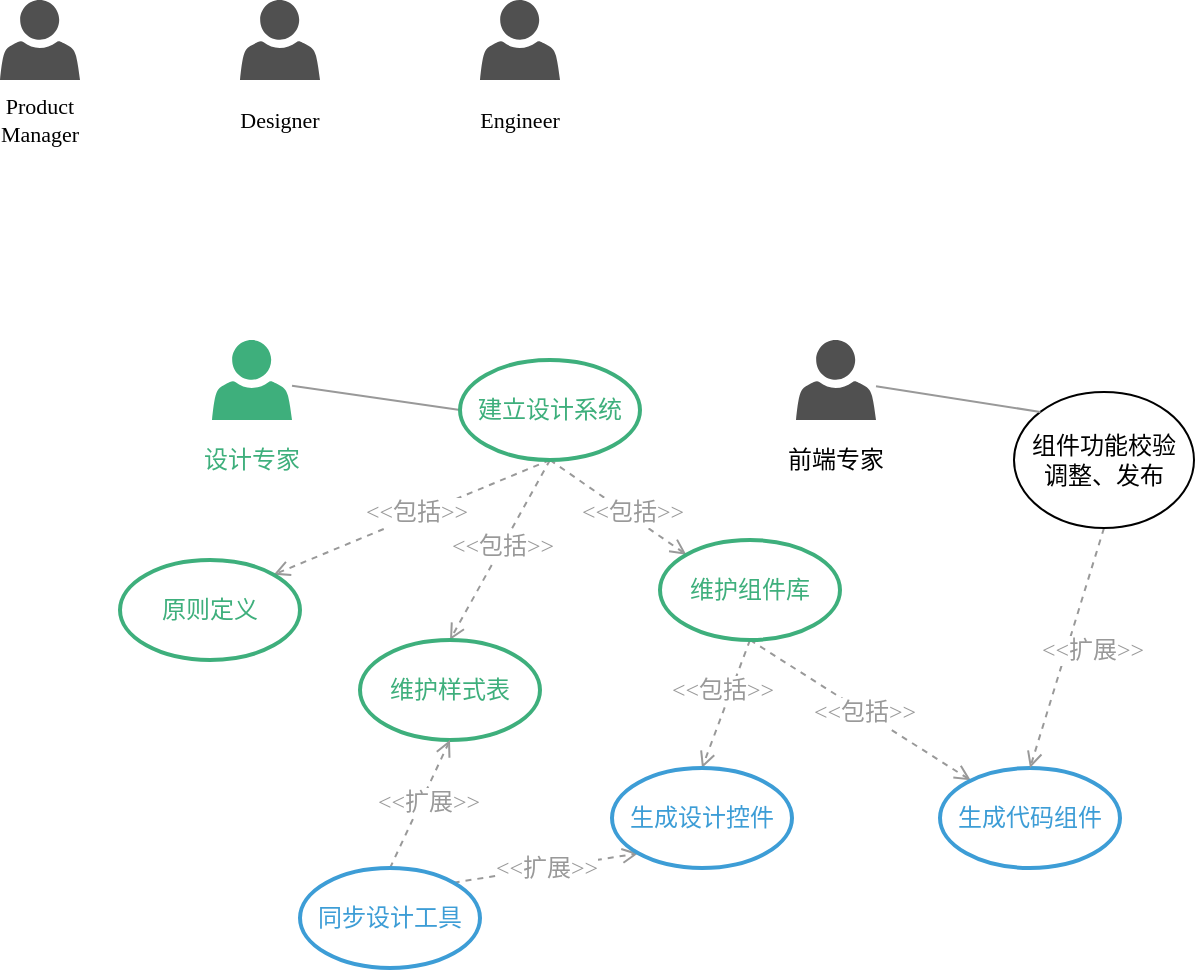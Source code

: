 <mxfile version="12.4.2" type="device" pages="1"><diagram id="Q9D-9NPihH9y2r2SQ0L-" name="第 1 页"><mxGraphModel dx="938" dy="680" grid="0" gridSize="10" guides="1" tooltips="1" connect="1" arrows="1" fold="1" page="1" pageScale="1" pageWidth="827" pageHeight="1169" math="0" shadow="0"><root><mxCell id="0"/><mxCell id="1" parent="0"/><mxCell id="SaUHuNP-8LwD-Z-7qmKQ-1" value="" style="pointerEvents=1;shadow=0;dashed=0;html=1;strokeColor=none;fillColor=#505050;labelPosition=center;verticalLabelPosition=bottom;verticalAlign=top;outlineConnect=0;align=center;shape=mxgraph.office.users.user;" vertex="1" parent="1"><mxGeometry x="80" width="40" height="40" as="geometry"/></mxCell><mxCell id="SaUHuNP-8LwD-Z-7qmKQ-2" value="Product Manager" style="text;html=1;strokeColor=none;fillColor=none;align=center;verticalAlign=middle;whiteSpace=wrap;rounded=0;fontFamily=Verdana;fontSize=11;" vertex="1" parent="1"><mxGeometry x="80" y="40" width="40" height="40" as="geometry"/></mxCell><mxCell id="SaUHuNP-8LwD-Z-7qmKQ-3" value="" style="pointerEvents=1;shadow=0;dashed=0;html=1;strokeColor=none;fillColor=#505050;labelPosition=center;verticalLabelPosition=bottom;verticalAlign=top;outlineConnect=0;align=center;shape=mxgraph.office.users.user;" vertex="1" parent="1"><mxGeometry x="200" width="40" height="40" as="geometry"/></mxCell><mxCell id="SaUHuNP-8LwD-Z-7qmKQ-4" value="Designer" style="text;html=1;strokeColor=none;fillColor=none;align=center;verticalAlign=middle;whiteSpace=wrap;rounded=0;fontFamily=Verdana;fontSize=11;" vertex="1" parent="1"><mxGeometry x="200" y="40" width="40" height="40" as="geometry"/></mxCell><mxCell id="SaUHuNP-8LwD-Z-7qmKQ-5" value="" style="pointerEvents=1;shadow=0;dashed=0;html=1;strokeColor=none;fillColor=#505050;labelPosition=center;verticalLabelPosition=bottom;verticalAlign=top;outlineConnect=0;align=center;shape=mxgraph.office.users.user;" vertex="1" parent="1"><mxGeometry x="320" width="40" height="40" as="geometry"/></mxCell><mxCell id="SaUHuNP-8LwD-Z-7qmKQ-6" value="Engineer" style="text;html=1;strokeColor=none;fillColor=none;align=center;verticalAlign=middle;whiteSpace=wrap;rounded=0;fontFamily=Verdana;fontSize=11;" vertex="1" parent="1"><mxGeometry x="320" y="40" width="40" height="40" as="geometry"/></mxCell><mxCell id="SaUHuNP-8LwD-Z-7qmKQ-18" value="" style="rounded=0;orthogonalLoop=1;jettySize=auto;html=1;fontFamily=PingFangSC;fontSize=12;entryX=0;entryY=0.5;entryDx=0;entryDy=0;horizontal=1;endArrow=none;endFill=0;strokeWidth=1;strokeColor=#999999;" edge="1" parent="1" source="SaUHuNP-8LwD-Z-7qmKQ-7" target="SaUHuNP-8LwD-Z-7qmKQ-9"><mxGeometry relative="1" as="geometry"><mxPoint x="240" y="220" as="targetPoint"/></mxGeometry></mxCell><mxCell id="SaUHuNP-8LwD-Z-7qmKQ-7" value="" style="pointerEvents=1;shadow=0;dashed=0;html=1;strokeColor=none;fillColor=#3EAF7C;labelPosition=center;verticalLabelPosition=bottom;verticalAlign=top;outlineConnect=0;align=center;shape=mxgraph.office.users.user;" vertex="1" parent="1"><mxGeometry x="186" y="170" width="40" height="40" as="geometry"/></mxCell><mxCell id="SaUHuNP-8LwD-Z-7qmKQ-8" value="设计专家" style="text;html=1;strokeColor=none;fillColor=none;align=center;verticalAlign=middle;whiteSpace=wrap;rounded=0;fontFamily=PingFangSC;fontSize=12;fontColor=#3EAF7C;" vertex="1" parent="1"><mxGeometry x="176" y="210" width="60" height="40" as="geometry"/></mxCell><mxCell id="SaUHuNP-8LwD-Z-7qmKQ-27" style="rounded=0;orthogonalLoop=1;jettySize=auto;html=1;exitX=0.5;exitY=1;exitDx=0;exitDy=0;entryX=1;entryY=0;entryDx=0;entryDy=0;dashed=1;endArrow=open;endFill=0;fontFamily=PingFangSC;fontSize=12;strokeColor=#999999;" edge="1" parent="1" source="SaUHuNP-8LwD-Z-7qmKQ-9" target="SaUHuNP-8LwD-Z-7qmKQ-15"><mxGeometry relative="1" as="geometry"/></mxCell><mxCell id="SaUHuNP-8LwD-Z-7qmKQ-33" value="&amp;lt;&amp;lt;包括&amp;gt;&amp;gt;" style="text;html=1;align=center;verticalAlign=middle;resizable=0;points=[];;labelBackgroundColor=#ffffff;fontSize=12;fontFamily=PingFangSC;fontColor=#999999;" vertex="1" connectable="0" parent="SaUHuNP-8LwD-Z-7qmKQ-27"><mxGeometry x="-0.039" y="-2" relative="1" as="geometry"><mxPoint as="offset"/></mxGeometry></mxCell><mxCell id="SaUHuNP-8LwD-Z-7qmKQ-28" style="edgeStyle=none;rounded=0;orthogonalLoop=1;jettySize=auto;html=1;exitX=0.5;exitY=1;exitDx=0;exitDy=0;entryX=0.5;entryY=0;entryDx=0;entryDy=0;dashed=1;endArrow=open;endFill=0;fontFamily=PingFangSC;fontSize=12;strokeColor=#999999;" edge="1" parent="1" source="SaUHuNP-8LwD-Z-7qmKQ-9" target="SaUHuNP-8LwD-Z-7qmKQ-10"><mxGeometry relative="1" as="geometry"/></mxCell><mxCell id="SaUHuNP-8LwD-Z-7qmKQ-32" value="&amp;lt;&amp;lt;包括&amp;gt;&amp;gt;" style="text;html=1;align=center;verticalAlign=middle;resizable=0;points=[];;labelBackgroundColor=#ffffff;fontSize=12;fontFamily=PingFangSC;fontColor=#999999;" vertex="1" connectable="0" parent="SaUHuNP-8LwD-Z-7qmKQ-28"><mxGeometry x="-0.047" relative="1" as="geometry"><mxPoint as="offset"/></mxGeometry></mxCell><mxCell id="SaUHuNP-8LwD-Z-7qmKQ-29" style="edgeStyle=none;rounded=0;orthogonalLoop=1;jettySize=auto;html=1;exitX=0.5;exitY=1;exitDx=0;exitDy=0;entryX=0;entryY=0;entryDx=0;entryDy=0;dashed=1;endArrow=open;endFill=0;fontFamily=PingFangSC;fontSize=12;strokeColor=#999999;" edge="1" parent="1" source="SaUHuNP-8LwD-Z-7qmKQ-9" target="SaUHuNP-8LwD-Z-7qmKQ-13"><mxGeometry relative="1" as="geometry"/></mxCell><mxCell id="SaUHuNP-8LwD-Z-7qmKQ-34" value="&amp;lt;&amp;lt;包括&amp;gt;&amp;gt;" style="text;html=1;align=center;verticalAlign=middle;resizable=0;points=[];;labelBackgroundColor=#ffffff;fontSize=12;fontFamily=PingFangSC;fontColor=#999999;" vertex="1" connectable="0" parent="SaUHuNP-8LwD-Z-7qmKQ-29"><mxGeometry x="0.157" y="2" relative="1" as="geometry"><mxPoint as="offset"/></mxGeometry></mxCell><mxCell id="SaUHuNP-8LwD-Z-7qmKQ-9" value="建立设计系统" style="ellipse;whiteSpace=wrap;html=1;fontFamily=PingFangSC;fontSize=12;fontColor=#3EAF7C;strokeColor=#3EAF7C;strokeWidth=2;" vertex="1" parent="1"><mxGeometry x="310" y="180" width="90" height="50" as="geometry"/></mxCell><mxCell id="SaUHuNP-8LwD-Z-7qmKQ-10" value="维护样式表" style="ellipse;whiteSpace=wrap;html=1;fontFamily=PingFangSC;fontSize=12;fontColor=#3EAF7C;strokeColor=#3EAF7C;strokeWidth=2;" vertex="1" parent="1"><mxGeometry x="260" y="320" width="90" height="50" as="geometry"/></mxCell><mxCell id="SaUHuNP-8LwD-Z-7qmKQ-40" style="edgeStyle=none;rounded=0;orthogonalLoop=1;jettySize=auto;html=1;exitX=0.5;exitY=1;exitDx=0;exitDy=0;entryX=0.5;entryY=0;entryDx=0;entryDy=0;dashed=1;endArrow=open;endFill=0;fontFamily=PingFangSC;fontSize=12;strokeColor=#999999;" edge="1" parent="1" source="SaUHuNP-8LwD-Z-7qmKQ-13" target="SaUHuNP-8LwD-Z-7qmKQ-38"><mxGeometry relative="1" as="geometry"/></mxCell><mxCell id="SaUHuNP-8LwD-Z-7qmKQ-41" value="&amp;lt;&amp;lt;包括&amp;gt;&amp;gt;" style="text;html=1;align=center;verticalAlign=middle;resizable=0;points=[];;labelBackgroundColor=#ffffff;fontSize=12;fontFamily=PingFangSC;fontColor=#999999;" vertex="1" connectable="0" parent="SaUHuNP-8LwD-Z-7qmKQ-40"><mxGeometry x="-0.16" y="-5" relative="1" as="geometry"><mxPoint as="offset"/></mxGeometry></mxCell><mxCell id="SaUHuNP-8LwD-Z-7qmKQ-42" style="edgeStyle=none;rounded=0;orthogonalLoop=1;jettySize=auto;html=1;exitX=0.5;exitY=1;exitDx=0;exitDy=0;dashed=1;endArrow=open;endFill=0;fontFamily=PingFangSC;fontSize=12;strokeColor=#999999;" edge="1" parent="1" source="SaUHuNP-8LwD-Z-7qmKQ-13" target="SaUHuNP-8LwD-Z-7qmKQ-39"><mxGeometry relative="1" as="geometry"/></mxCell><mxCell id="SaUHuNP-8LwD-Z-7qmKQ-43" value="&amp;lt;&amp;lt;包括&amp;gt;&amp;gt;" style="text;html=1;align=center;verticalAlign=middle;resizable=0;points=[];;labelBackgroundColor=#ffffff;fontSize=12;fontFamily=PingFangSC;fontColor=#999999;" vertex="1" connectable="0" parent="SaUHuNP-8LwD-Z-7qmKQ-42"><mxGeometry x="0.022" relative="1" as="geometry"><mxPoint as="offset"/></mxGeometry></mxCell><mxCell id="SaUHuNP-8LwD-Z-7qmKQ-13" value="维护组件库" style="ellipse;whiteSpace=wrap;html=1;fontFamily=PingFangSC;fontSize=12;fontColor=#3EAF7C;strokeColor=#3EAF7C;strokeWidth=2;" vertex="1" parent="1"><mxGeometry x="410" y="270" width="90" height="50" as="geometry"/></mxCell><mxCell id="SaUHuNP-8LwD-Z-7qmKQ-15" value="原则定义" style="ellipse;whiteSpace=wrap;html=1;fontFamily=PingFangSC;fontSize=12;fontColor=#3EAF7C;strokeColor=#3EAF7C;strokeWidth=2;" vertex="1" parent="1"><mxGeometry x="140" y="280" width="90" height="50" as="geometry"/></mxCell><mxCell id="SaUHuNP-8LwD-Z-7qmKQ-36" style="edgeStyle=none;rounded=0;orthogonalLoop=1;jettySize=auto;html=1;exitX=0.5;exitY=0;exitDx=0;exitDy=0;entryX=0.5;entryY=1;entryDx=0;entryDy=0;dashed=1;endArrow=open;endFill=0;fontFamily=PingFangSC;fontSize=12;strokeColor=#999999;" edge="1" parent="1" source="SaUHuNP-8LwD-Z-7qmKQ-35" target="SaUHuNP-8LwD-Z-7qmKQ-10"><mxGeometry relative="1" as="geometry"/></mxCell><mxCell id="SaUHuNP-8LwD-Z-7qmKQ-37" value="&amp;lt;&amp;lt;扩展&amp;gt;&amp;gt;" style="text;html=1;align=center;verticalAlign=middle;resizable=0;points=[];;labelBackgroundColor=#ffffff;fontSize=12;fontFamily=PingFangSC;fontColor=#999999;" vertex="1" connectable="0" parent="SaUHuNP-8LwD-Z-7qmKQ-36"><mxGeometry x="0.082" y="-3" relative="1" as="geometry"><mxPoint as="offset"/></mxGeometry></mxCell><mxCell id="SaUHuNP-8LwD-Z-7qmKQ-48" value="&amp;lt;&amp;lt;扩展&amp;gt;&amp;gt;" style="edgeStyle=none;rounded=0;orthogonalLoop=1;jettySize=auto;html=1;exitX=1;exitY=0;exitDx=0;exitDy=0;entryX=0;entryY=1;entryDx=0;entryDy=0;dashed=1;endArrow=open;endFill=0;fontFamily=PingFangSC;fontSize=12;strokeColor=#999999;fontColor=#999999;" edge="1" parent="1" source="SaUHuNP-8LwD-Z-7qmKQ-35" target="SaUHuNP-8LwD-Z-7qmKQ-38"><mxGeometry relative="1" as="geometry"/></mxCell><mxCell id="SaUHuNP-8LwD-Z-7qmKQ-35" value="同步设计工具" style="ellipse;whiteSpace=wrap;html=1;fontFamily=PingFangSC;fontSize=12;strokeColor=#3D9DD6;fontColor=#3D9DD6;strokeWidth=2;" vertex="1" parent="1"><mxGeometry x="230" y="434" width="90" height="50" as="geometry"/></mxCell><mxCell id="SaUHuNP-8LwD-Z-7qmKQ-38" value="生成设计控件" style="ellipse;whiteSpace=wrap;html=1;fontFamily=PingFangSC;fontSize=12;strokeColor=#3D9DD6;fontColor=#3D9DD6;strokeWidth=2;" vertex="1" parent="1"><mxGeometry x="386" y="384" width="90" height="50" as="geometry"/></mxCell><mxCell id="SaUHuNP-8LwD-Z-7qmKQ-39" value="生成代码组件" style="ellipse;whiteSpace=wrap;html=1;fontFamily=PingFangSC;fontSize=12;strokeColor=#3D9DD6;fontColor=#3D9DD6;strokeWidth=2;" vertex="1" parent="1"><mxGeometry x="550" y="384" width="90" height="50" as="geometry"/></mxCell><mxCell id="SaUHuNP-8LwD-Z-7qmKQ-45" value="&amp;lt;&amp;lt;扩展&amp;gt;&amp;gt;" style="edgeStyle=none;rounded=0;orthogonalLoop=1;jettySize=auto;html=1;exitX=0.5;exitY=1;exitDx=0;exitDy=0;entryX=0.5;entryY=0;entryDx=0;entryDy=0;dashed=1;endArrow=open;endFill=0;fontFamily=PingFangSC;fontSize=12;strokeColor=#999999;fontColor=#999999;" edge="1" parent="1" source="SaUHuNP-8LwD-Z-7qmKQ-44" target="SaUHuNP-8LwD-Z-7qmKQ-39"><mxGeometry x="-0.043" y="12" relative="1" as="geometry"><mxPoint as="offset"/></mxGeometry></mxCell><mxCell id="SaUHuNP-8LwD-Z-7qmKQ-44" value="组件功能校验&lt;br&gt;调整、发布" style="ellipse;whiteSpace=wrap;html=1;fontFamily=PingFangSC;fontSize=12;" vertex="1" parent="1"><mxGeometry x="587" y="196" width="90" height="68" as="geometry"/></mxCell><mxCell id="SaUHuNP-8LwD-Z-7qmKQ-53" style="edgeStyle=none;rounded=0;orthogonalLoop=1;jettySize=auto;html=1;entryX=0;entryY=0;entryDx=0;entryDy=0;endArrow=none;endFill=0;fontFamily=PingFangSC;fontSize=12;strokeWidth=1;strokeColor=#999999;" edge="1" parent="1" source="SaUHuNP-8LwD-Z-7qmKQ-51" target="SaUHuNP-8LwD-Z-7qmKQ-44"><mxGeometry relative="1" as="geometry"/></mxCell><mxCell id="SaUHuNP-8LwD-Z-7qmKQ-51" value="" style="pointerEvents=1;shadow=0;dashed=0;html=1;strokeColor=none;fillColor=#505050;labelPosition=center;verticalLabelPosition=bottom;verticalAlign=top;outlineConnect=0;align=center;shape=mxgraph.office.users.user;" vertex="1" parent="1"><mxGeometry x="478" y="170" width="40" height="40" as="geometry"/></mxCell><mxCell id="SaUHuNP-8LwD-Z-7qmKQ-52" value="前端专家" style="text;html=1;strokeColor=none;fillColor=none;align=center;verticalAlign=middle;whiteSpace=wrap;rounded=0;fontFamily=PingFangSC;fontSize=12;" vertex="1" parent="1"><mxGeometry x="468" y="210" width="60" height="40" as="geometry"/></mxCell></root></mxGraphModel></diagram></mxfile>